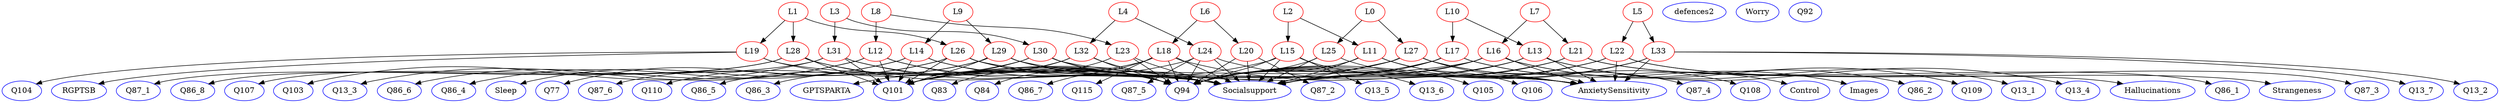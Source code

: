 digraph {
Q108 [color = blue]; Socialsupport [color = blue]; L24 [color = red]; L33 [color = red]; L7 [color = red]; L23 [color = red]; Q83 [color = blue]; L9 [color = red]; Strangeness [color = blue]; L3 [color = red]; Q13_1 [color = blue]; Q86_3 [color = blue]; L16 [color = red]; L18 [color = red]; GPTSPARTA [color = blue]; Q86_5 [color = blue]; L26 [color = red]; Q87_2 [color = blue]; Q104 [color = blue]; L13 [color = red]; Q106 [color = blue]; Q86_6 [color = blue]; L25 [color = red]; L32 [color = red]; Q94 [color = blue]; Q110 [color = blue]; L30 [color = red]; L6 [color = red]; RGPTSB [color = blue]; Q101 [color = blue]; Q107 [color = blue]; Q87_5 [color = blue]; Q87_4 [color = blue]; L28 [color = red]; L5 [color = red]; Hallucinations [color = blue]; L15 [color = red]; L31 [color = red]; Q86_2 [color = blue]; L22 [color = red]; Q13_4 [color = blue]; Q77 [color = blue]; L11 [color = red]; Q103 [color = blue]; Q13_3 [color = blue]; L2 [color = red]; Q86_7 [color = blue]; L12 [color = red]; Q87_3 [color = blue]; Q115 [color = blue]; Q13_5 [color = blue]; L0 [color = red]; Control [color = blue]; Q13_7 [color = blue]; Q105 [color = blue]; L10 [color = red]; L4 [color = red]; Q86_4 [color = blue]; L17 [color = red]; L29 [color = red]; L19 [color = red]; Q109 [color = blue]; L21 [color = red]; AnxietySensitivity [color = blue]; Q84 [color = blue]; L1 [color = red]; L27 [color = red]; Images [color = blue]; Q86_1 [color = blue]; Q13_6 [color = blue]; defences2 [color = blue]; Worry [color = blue]; Q87_6 [color = blue]; L20 [color = red]; L14 [color = red]; Q13_2 [color = blue]; Q87_1 [color = blue]; Sleep [color = blue]; Q86_8 [color = blue]; Q92 [color = blue]; L8 [color = red]; 
subgraph Undirected {
edge [dir=none, color=black]
}

subgraph Directed {
edge [color=black]
L7 -> L16
L28 -> Q86_8
L5 -> L33
L4 -> L32
L2 -> L15
L22 -> Q94
L17 -> Q101
L7 -> L21
L27 -> Socialsupport
L23 -> Q94
L26 -> Socialsupport
L16 -> Q101
L14 -> Q94
L18 -> Q94
L13 -> AnxietySensitivity
L27 -> AnxietySensitivity
L11 -> Socialsupport
L26 -> AnxietySensitivity
L25 -> Q94
L32 -> Q101
L33 -> Socialsupport
L6 -> L18
L21 -> Q94
L11 -> AnxietySensitivity
L13 -> Q13_1
L33 -> AnxietySensitivity
L4 -> L24
L21 -> Q86_1
L31 -> Socialsupport
L13 -> Q13_4
L10 -> L13
L22 -> Q87_3
L15 -> Socialsupport
L18 -> Q86_7
L15 -> Q13_6
L18 -> Q101
L1 -> L19
L3 -> L31
L19 -> Socialsupport
L12 -> Q86_6
L19 -> RGPTSB
L27 -> Q87_4
L29 -> Socialsupport
L14 -> Q86_4
L24 -> Q101
L28 -> Q101
L29 -> AnxietySensitivity
L0 -> L25
L12 -> Socialsupport
L30 -> GPTSPARTA
L14 -> Sleep
L28 -> Q87_1
L24 -> Socialsupport
L30 -> Q94
L24 -> Q87_5
L16 -> Q109
L25 -> Q105
L17 -> Socialsupport
L27 -> Q94
L13 -> Q94
L26 -> Q94
L16 -> Socialsupport
L32 -> Socialsupport
L11 -> Q94
L21 -> Hallucinations
L14 -> Q101
L33 -> Q94
L8 -> L12
L16 -> AnxietySensitivity
L2 -> L11
L9 -> L14
L23 -> Socialsupport
L31 -> Q94
L9 -> L29
L3 -> L30
L20 -> Socialsupport
L19 -> Q104
L15 -> Q94
L18 -> Socialsupport
L30 -> Q86_3
L29 -> Q94
L21 -> Socialsupport
L28 -> Socialsupport
L8 -> L23
L29 -> Q86_5
L12 -> Q94
L27 -> Q108
L24 -> AnxietySensitivity
L31 -> Q107
L12 -> Q13_3
L32 -> Q83
L1 -> L28
L6 -> L20
L33 -> Q13_7
L26 -> Q77
L16 -> Q86_2
L30 -> Socialsupport
L17 -> Q94
L22 -> Socialsupport
L29 -> Q110
L27 -> Q101
L16 -> Q94
L22 -> AnxietySensitivity
L26 -> Q101
L32 -> Q94
L14 -> Socialsupport
L25 -> Socialsupport
L19 -> Q94
L18 -> AnxietySensitivity
L13 -> Socialsupport
L1 -> L26
L20 -> Q94
L20 -> Q87_2
L31 -> Q101
L15 -> Q101
L17 -> Control
L23 -> Q84
L24 -> Q94
L15 -> Q13_5
L28 -> Q94
L29 -> Q101
L17 -> Images
L33 -> Q13_2
L0 -> L27
L12 -> Q101
L22 -> Strangeness
L18 -> Q115
L10 -> L17
L11 -> Q106
L26 -> Q87_6
L31 -> Q103
L5 -> L22
L30 -> AnxietySensitivity
}

}
